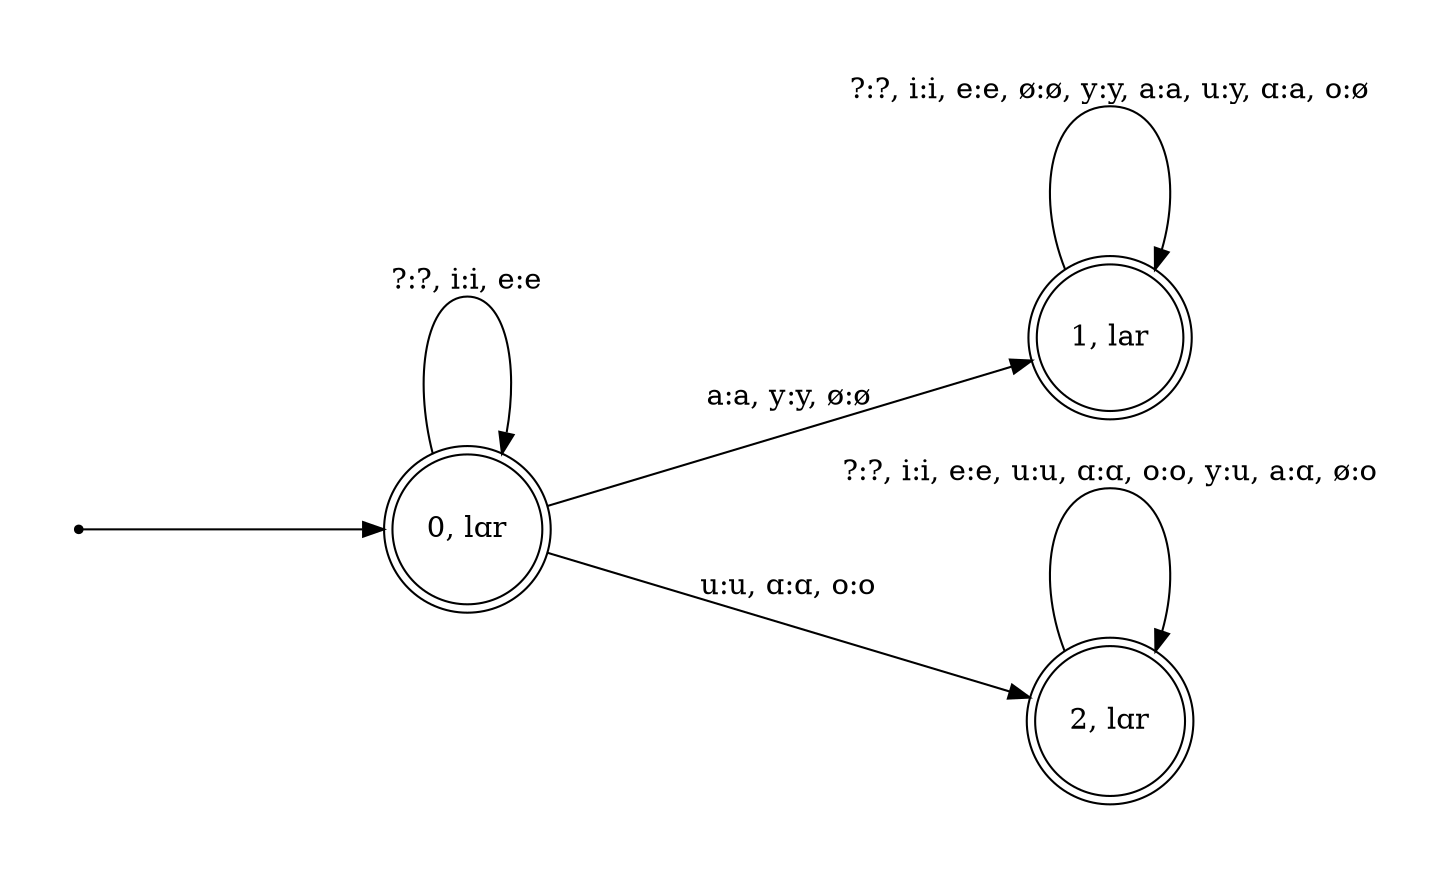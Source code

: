 digraph fst {
	graph [pad="0.5", nodesep="1", ranksep="2"];
	rankdir=LR;
	size="10,10";
	node [shape = point]; start;
	node [shape = doublecircle];
		"0, lɑr";
		"1, lar";
		"2, lɑr";

	"0, lɑr" ->	"0, lɑr" [ label = "?:?, i:i, e:e" ];
	"1, lar" ->	"1, lar" [ label = "?:?, i:i, e:e, ø:ø, y:y, a:a, u:y, ɑ:a, o:ø" ];
	"2, lɑr" ->	"2, lɑr" [ label = "?:?, i:i, e:e, u:u, ɑ:ɑ, o:o, y:u, a:ɑ, ø:o" ];
	"0, lɑr" ->	"1, lar" [ label = "a:a, y:y, ø:ø" ];
	"0, lɑr" ->	"2, lɑr" [ label = "u:u, ɑ:ɑ, o:o" ];
	start -> "0, lɑr";
}